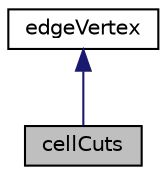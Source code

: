 digraph "cellCuts"
{
  bgcolor="transparent";
  edge [fontname="Helvetica",fontsize="10",labelfontname="Helvetica",labelfontsize="10"];
  node [fontname="Helvetica",fontsize="10",shape=record];
  Node2 [label="cellCuts",height=0.2,width=0.4,color="black", fillcolor="grey75", style="filled", fontcolor="black"];
  Node3 -> Node2 [dir="back",color="midnightblue",fontsize="10",style="solid",fontname="Helvetica"];
  Node3 [label="edgeVertex",height=0.2,width=0.4,color="black",URL="$a22241.html",tooltip="Combines edge or vertex in single label. Used to specify cuts across cell circumference. "];
}
